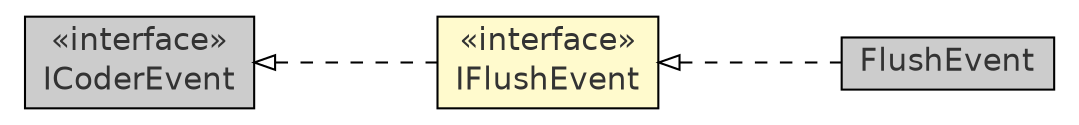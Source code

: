 #!/usr/local/bin/dot
#
# Class diagram 
# Generated by UmlGraph version 4.8 (http://www.spinellis.gr/sw/umlgraph)
#

digraph G {
	edge [fontname="Helvetica",fontsize=10,labelfontname="Helvetica",labelfontsize=10];
	node [fontname="Helvetica",fontsize=10,shape=plaintext];
	rankdir=LR;
	ranksep=1;
	// com.xuggle.mediatool.event.FlushEvent
	c22154 [label=<<table border="0" cellborder="1" cellspacing="0" cellpadding="2" port="p" bgcolor="grey80" href="./FlushEvent.html">
		<tr><td><table border="0" cellspacing="0" cellpadding="1">
			<tr><td> FlushEvent </td></tr>
		</table></td></tr>
		</table>>, fontname="Helvetica", fontcolor="grey20", fontsize=15.0];
	// com.xuggle.mediatool.event.IFlushEvent
	c22172 [label=<<table border="0" cellborder="1" cellspacing="0" cellpadding="2" port="p" bgcolor="lemonChiffon" href="./IFlushEvent.html">
		<tr><td><table border="0" cellspacing="0" cellpadding="1">
			<tr><td> &laquo;interface&raquo; </td></tr>
			<tr><td> IFlushEvent </td></tr>
		</table></td></tr>
		</table>>, fontname="Helvetica", fontcolor="grey20", fontsize=15.0];
	// com.xuggle.mediatool.event.ICoderEvent
	c22173 [label=<<table border="0" cellborder="1" cellspacing="0" cellpadding="2" port="p" bgcolor="grey80" href="./ICoderEvent.html">
		<tr><td><table border="0" cellspacing="0" cellpadding="1">
			<tr><td> &laquo;interface&raquo; </td></tr>
			<tr><td> ICoderEvent </td></tr>
		</table></td></tr>
		</table>>, fontname="Helvetica", fontcolor="grey20", fontsize=15.0];
	//com.xuggle.mediatool.event.FlushEvent implements com.xuggle.mediatool.event.IFlushEvent
	c22172:p -> c22154:p [dir=back,arrowtail=empty,style=dashed];
	//com.xuggle.mediatool.event.IFlushEvent implements com.xuggle.mediatool.event.ICoderEvent
	c22173:p -> c22172:p [dir=back,arrowtail=empty,style=dashed];
}

